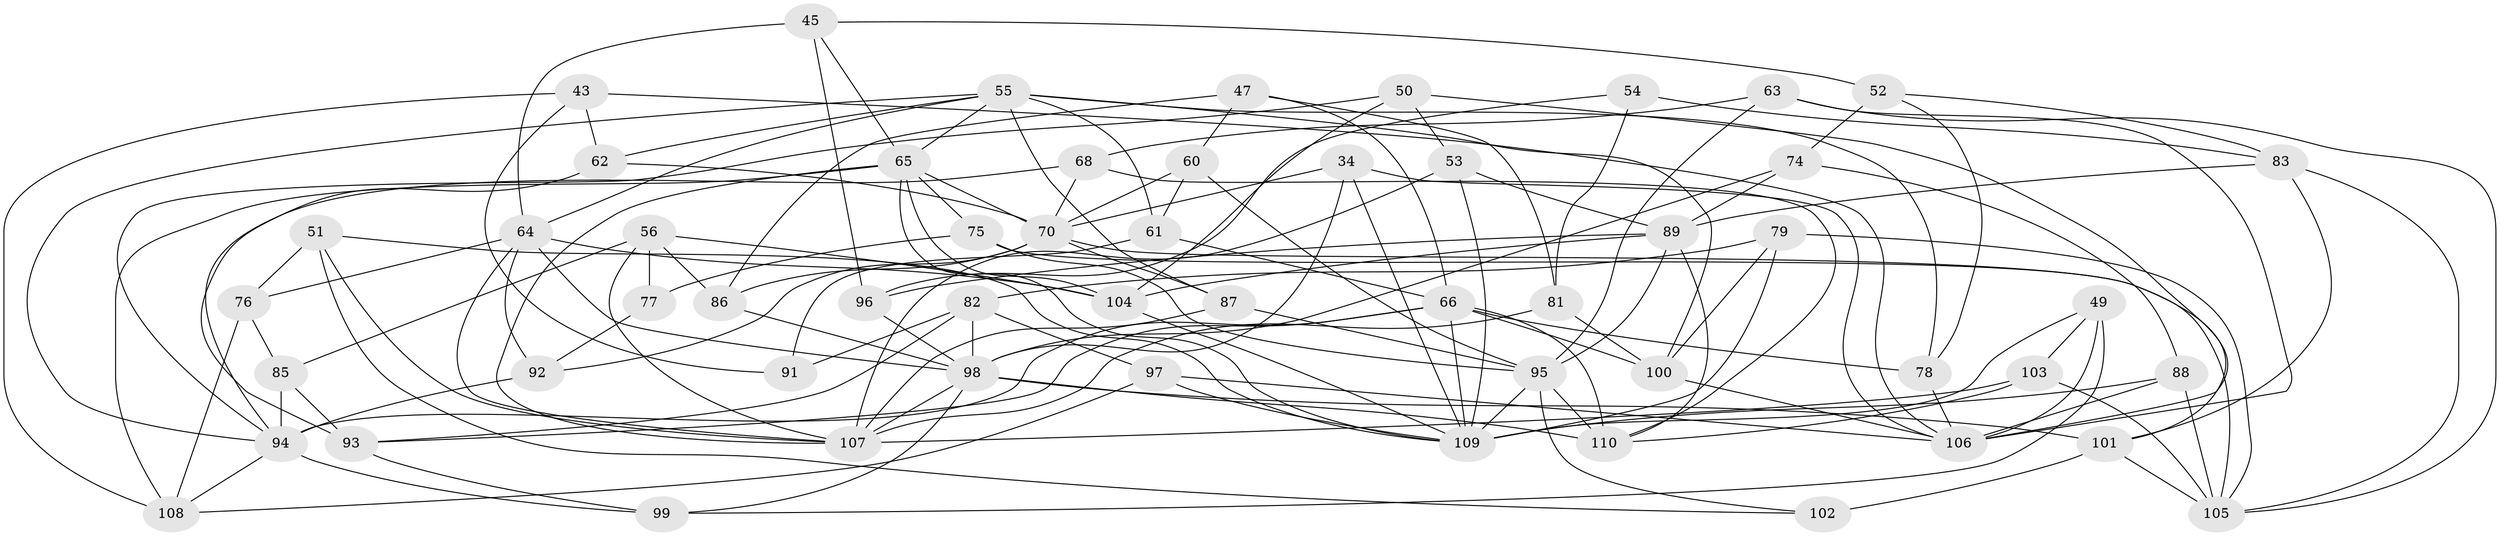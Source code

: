// original degree distribution, {4: 1.0}
// Generated by graph-tools (version 1.1) at 2025/02/03/05/25 17:02:46]
// undirected, 55 vertices, 142 edges
graph export_dot {
graph [start="1"]
  node [color=gray90,style=filled];
  34;
  43;
  45;
  47;
  49;
  50;
  51;
  52;
  53;
  54;
  55 [super="+14+44"];
  56 [super="+19"];
  60 [super="+17"];
  61;
  62;
  63;
  64 [super="+7+36"];
  65 [super="+1+3+2"];
  66 [super="+32+35+38"];
  68;
  70 [super="+67"];
  74;
  75;
  76;
  77;
  78;
  79;
  81 [super="+12"];
  82 [super="+28+39"];
  83 [super="+16"];
  85;
  86;
  87;
  88 [super="+46"];
  89 [super="+80"];
  91;
  92;
  93 [super="+59"];
  94 [super="+58"];
  95 [super="+13+22+48"];
  96;
  97;
  98 [super="+8+21+27"];
  99;
  100 [super="+31"];
  101 [super="+57"];
  102;
  103;
  104 [super="+5+40"];
  105 [super="+42"];
  106 [super="+73+69"];
  107 [super="+18+90+20"];
  108 [super="+4"];
  109 [super="+84+41"];
  110 [super="+71+72"];
  34 -- 106;
  34 -- 98;
  34 -- 70;
  34 -- 109;
  43 -- 91;
  43 -- 62;
  43 -- 108;
  43 -- 106;
  45 -- 64;
  45 -- 96;
  45 -- 52;
  45 -- 65;
  47 -- 60;
  47 -- 86;
  47 -- 81;
  47 -- 66;
  49 -- 103;
  49 -- 106;
  49 -- 99;
  49 -- 109;
  50 -- 53;
  50 -- 104;
  50 -- 106;
  50 -- 94;
  51 -- 109;
  51 -- 76;
  51 -- 102;
  51 -- 107;
  52 -- 74;
  52 -- 78;
  52 -- 83;
  53 -- 89;
  53 -- 107;
  53 -- 109;
  54 -- 96;
  54 -- 83 [weight=2];
  54 -- 81;
  55 -- 64;
  55 -- 94;
  55 -- 100;
  55 -- 61;
  55 -- 87;
  55 -- 65;
  55 -- 62;
  55 -- 78;
  56 -- 85;
  56 -- 77 [weight=2];
  56 -- 86;
  56 -- 107;
  56 -- 104;
  60 -- 95 [weight=3];
  60 -- 61;
  60 -- 70;
  61 -- 91;
  61 -- 66;
  62 -- 93;
  62 -- 70;
  63 -- 68;
  63 -- 105;
  63 -- 95;
  63 -- 106;
  64 -- 104 [weight=2];
  64 -- 76;
  64 -- 92;
  64 -- 98;
  64 -- 107;
  65 -- 70 [weight=2];
  65 -- 108 [weight=2];
  65 -- 75;
  65 -- 104;
  65 -- 107;
  65 -- 109;
  66 -- 93;
  66 -- 100;
  66 -- 110 [weight=2];
  66 -- 78;
  66 -- 94;
  66 -- 109 [weight=2];
  68 -- 70;
  68 -- 94;
  68 -- 110;
  70 -- 92;
  70 -- 101;
  70 -- 86;
  70 -- 87;
  74 -- 98;
  74 -- 88;
  74 -- 89;
  75 -- 95;
  75 -- 77;
  75 -- 105;
  76 -- 108;
  76 -- 85;
  77 -- 92;
  78 -- 106;
  79 -- 100;
  79 -- 82;
  79 -- 105;
  79 -- 109;
  81 -- 100 [weight=2];
  81 -- 107 [weight=2];
  82 -- 91 [weight=2];
  82 -- 93 [weight=2];
  82 -- 98 [weight=2];
  82 -- 97;
  83 -- 89;
  83 -- 101;
  83 -- 105;
  85 -- 94;
  85 -- 93;
  86 -- 98;
  87 -- 107;
  87 -- 95;
  88 -- 105 [weight=2];
  88 -- 106 [weight=2];
  88 -- 109;
  89 -- 110 [weight=3];
  89 -- 104 [weight=2];
  89 -- 96;
  89 -- 95;
  92 -- 94;
  93 -- 99;
  94 -- 108;
  94 -- 99;
  95 -- 102;
  95 -- 110;
  95 -- 109 [weight=3];
  96 -- 98;
  97 -- 108;
  97 -- 106;
  97 -- 109;
  98 -- 99;
  98 -- 101;
  98 -- 110 [weight=2];
  98 -- 107;
  100 -- 106;
  101 -- 105;
  101 -- 102 [weight=2];
  103 -- 110;
  103 -- 105;
  103 -- 107;
  104 -- 109;
}

